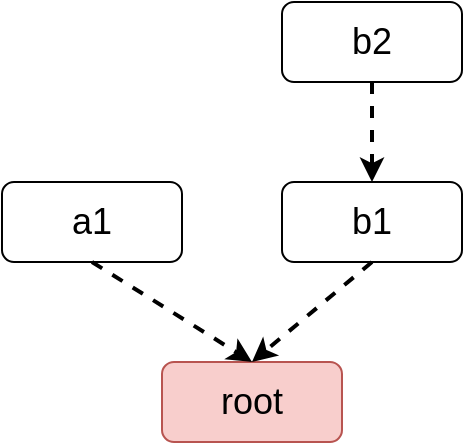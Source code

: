 <mxfile version="20.4.0" type="github">
  <diagram id="vy0jo_7U0iQDIroymy1A" name="Page-1">
    <mxGraphModel dx="1426" dy="794" grid="1" gridSize="10" guides="1" tooltips="1" connect="1" arrows="1" fold="1" page="1" pageScale="1" pageWidth="850" pageHeight="1100" math="0" shadow="0">
      <root>
        <mxCell id="0" />
        <mxCell id="1" parent="0" />
        <mxCell id="rveXuouI65hhvx1mZ-Yz-1" value="&lt;font style=&quot;font-size: 18px;&quot;&gt;root&lt;/font&gt;" style="rounded=1;whiteSpace=wrap;html=1;fillColor=#f8cecc;strokeColor=#b85450;" vertex="1" parent="1">
          <mxGeometry x="360" y="420" width="90" height="40" as="geometry" />
        </mxCell>
        <mxCell id="rveXuouI65hhvx1mZ-Yz-2" value="&lt;span style=&quot;font-size: 18px;&quot;&gt;b1&lt;/span&gt;" style="rounded=1;whiteSpace=wrap;html=1;" vertex="1" parent="1">
          <mxGeometry x="420" y="330" width="90" height="40" as="geometry" />
        </mxCell>
        <mxCell id="rveXuouI65hhvx1mZ-Yz-3" value="&lt;font style=&quot;font-size: 18px;&quot;&gt;a1&lt;/font&gt;" style="rounded=1;whiteSpace=wrap;html=1;" vertex="1" parent="1">
          <mxGeometry x="280" y="330" width="90" height="40" as="geometry" />
        </mxCell>
        <mxCell id="rveXuouI65hhvx1mZ-Yz-4" value="&lt;font style=&quot;font-size: 18px;&quot;&gt;b2&lt;/font&gt;" style="rounded=1;whiteSpace=wrap;html=1;" vertex="1" parent="1">
          <mxGeometry x="420" y="240" width="90" height="40" as="geometry" />
        </mxCell>
        <mxCell id="rveXuouI65hhvx1mZ-Yz-5" value="" style="endArrow=classic;html=1;rounded=0;fontSize=18;strokeWidth=2;dashed=1;exitX=0.5;exitY=1;exitDx=0;exitDy=0;entryX=0.5;entryY=0;entryDx=0;entryDy=0;" edge="1" parent="1" source="rveXuouI65hhvx1mZ-Yz-2" target="rveXuouI65hhvx1mZ-Yz-1">
          <mxGeometry width="50" height="50" relative="1" as="geometry">
            <mxPoint x="400" y="430" as="sourcePoint" />
            <mxPoint x="450" y="380" as="targetPoint" />
          </mxGeometry>
        </mxCell>
        <mxCell id="rveXuouI65hhvx1mZ-Yz-6" value="" style="endArrow=classic;html=1;rounded=0;fontSize=18;strokeWidth=2;dashed=1;exitX=0.5;exitY=1;exitDx=0;exitDy=0;entryX=0.5;entryY=0;entryDx=0;entryDy=0;" edge="1" parent="1" source="rveXuouI65hhvx1mZ-Yz-4" target="rveXuouI65hhvx1mZ-Yz-2">
          <mxGeometry width="50" height="50" relative="1" as="geometry">
            <mxPoint x="475" y="380" as="sourcePoint" />
            <mxPoint x="415" y="430" as="targetPoint" />
          </mxGeometry>
        </mxCell>
        <mxCell id="rveXuouI65hhvx1mZ-Yz-7" value="" style="endArrow=classic;html=1;rounded=0;fontSize=18;strokeWidth=2;dashed=1;exitX=0.5;exitY=1;exitDx=0;exitDy=0;entryX=0.5;entryY=0;entryDx=0;entryDy=0;" edge="1" parent="1" source="rveXuouI65hhvx1mZ-Yz-3" target="rveXuouI65hhvx1mZ-Yz-1">
          <mxGeometry width="50" height="50" relative="1" as="geometry">
            <mxPoint x="505" y="300" as="sourcePoint" />
            <mxPoint x="475" y="340" as="targetPoint" />
          </mxGeometry>
        </mxCell>
      </root>
    </mxGraphModel>
  </diagram>
</mxfile>
